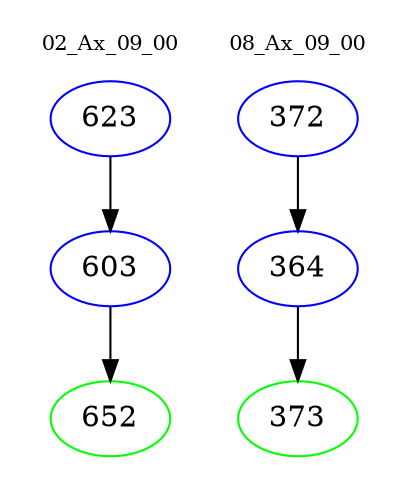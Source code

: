 digraph{
subgraph cluster_0 {
color = white
label = "02_Ax_09_00";
fontsize=10;
T0_623 [label="623", color="blue"]
T0_623 -> T0_603 [color="black"]
T0_603 [label="603", color="blue"]
T0_603 -> T0_652 [color="black"]
T0_652 [label="652", color="green"]
}
subgraph cluster_1 {
color = white
label = "08_Ax_09_00";
fontsize=10;
T1_372 [label="372", color="blue"]
T1_372 -> T1_364 [color="black"]
T1_364 [label="364", color="blue"]
T1_364 -> T1_373 [color="black"]
T1_373 [label="373", color="green"]
}
}
